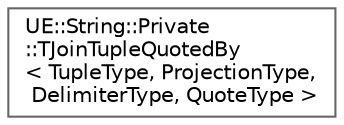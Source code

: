 digraph "Graphical Class Hierarchy"
{
 // INTERACTIVE_SVG=YES
 // LATEX_PDF_SIZE
  bgcolor="transparent";
  edge [fontname=Helvetica,fontsize=10,labelfontname=Helvetica,labelfontsize=10];
  node [fontname=Helvetica,fontsize=10,shape=box,height=0.2,width=0.4];
  rankdir="LR";
  Node0 [id="Node000000",label="UE::String::Private\l::TJoinTupleQuotedBy\l\< TupleType, ProjectionType,\l DelimiterType, QuoteType \>",height=0.2,width=0.4,color="grey40", fillcolor="white", style="filled",URL="$da/d13/structUE_1_1String_1_1Private_1_1TJoinTupleQuotedBy.html",tooltip=" "];
}

